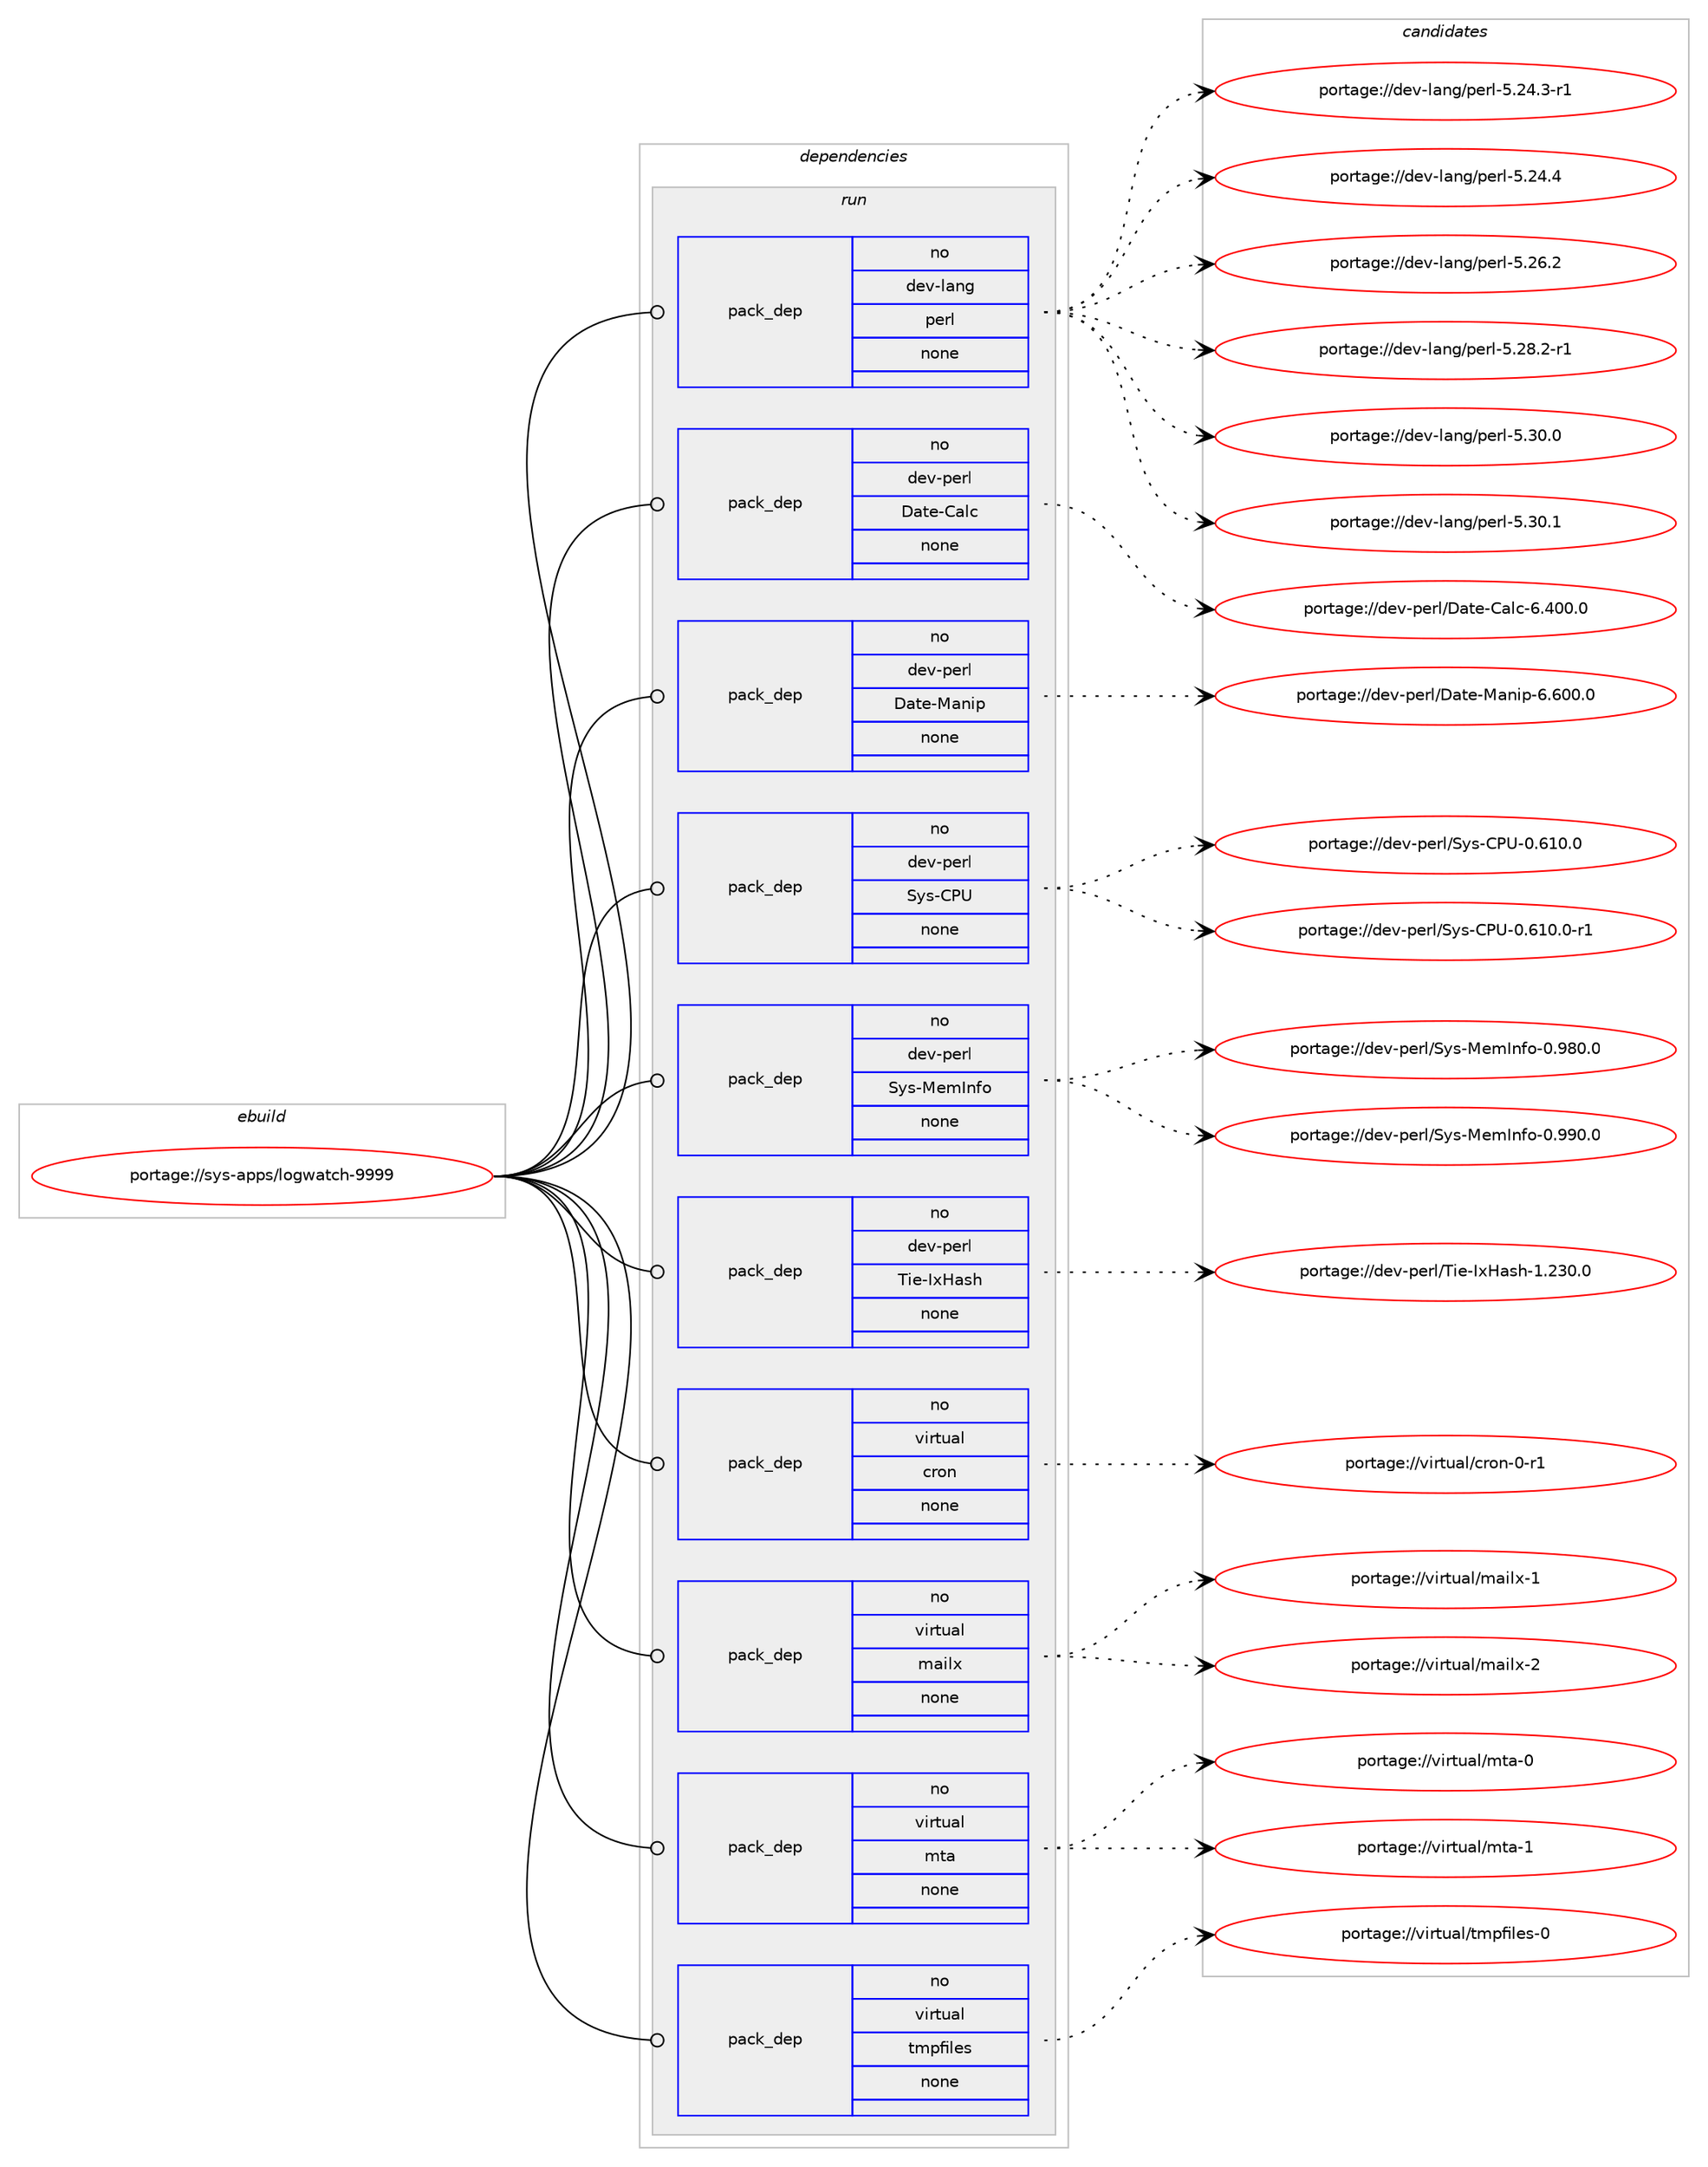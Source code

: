 digraph prolog {

# *************
# Graph options
# *************

newrank=true;
concentrate=true;
compound=true;
graph [rankdir=LR,fontname=Helvetica,fontsize=10,ranksep=1.5];#, ranksep=2.5, nodesep=0.2];
edge  [arrowhead=vee];
node  [fontname=Helvetica,fontsize=10];

# **********
# The ebuild
# **********

subgraph cluster_leftcol {
color=gray;
rank=same;
label=<<i>ebuild</i>>;
id [label="portage://sys-apps/logwatch-9999", color=red, width=4, href="../sys-apps/logwatch-9999.svg"];
}

# ****************
# The dependencies
# ****************

subgraph cluster_midcol {
color=gray;
label=<<i>dependencies</i>>;
subgraph cluster_compile {
fillcolor="#eeeeee";
style=filled;
label=<<i>compile</i>>;
}
subgraph cluster_compileandrun {
fillcolor="#eeeeee";
style=filled;
label=<<i>compile and run</i>>;
}
subgraph cluster_run {
fillcolor="#eeeeee";
style=filled;
label=<<i>run</i>>;
subgraph pack302859 {
dependency409192 [label=<<TABLE BORDER="0" CELLBORDER="1" CELLSPACING="0" CELLPADDING="4" WIDTH="220"><TR><TD ROWSPAN="6" CELLPADDING="30">pack_dep</TD></TR><TR><TD WIDTH="110">no</TD></TR><TR><TD>dev-lang</TD></TR><TR><TD>perl</TD></TR><TR><TD>none</TD></TR><TR><TD></TD></TR></TABLE>>, shape=none, color=blue];
}
id:e -> dependency409192:w [weight=20,style="solid",arrowhead="odot"];
subgraph pack302860 {
dependency409193 [label=<<TABLE BORDER="0" CELLBORDER="1" CELLSPACING="0" CELLPADDING="4" WIDTH="220"><TR><TD ROWSPAN="6" CELLPADDING="30">pack_dep</TD></TR><TR><TD WIDTH="110">no</TD></TR><TR><TD>dev-perl</TD></TR><TR><TD>Date-Calc</TD></TR><TR><TD>none</TD></TR><TR><TD></TD></TR></TABLE>>, shape=none, color=blue];
}
id:e -> dependency409193:w [weight=20,style="solid",arrowhead="odot"];
subgraph pack302861 {
dependency409194 [label=<<TABLE BORDER="0" CELLBORDER="1" CELLSPACING="0" CELLPADDING="4" WIDTH="220"><TR><TD ROWSPAN="6" CELLPADDING="30">pack_dep</TD></TR><TR><TD WIDTH="110">no</TD></TR><TR><TD>dev-perl</TD></TR><TR><TD>Date-Manip</TD></TR><TR><TD>none</TD></TR><TR><TD></TD></TR></TABLE>>, shape=none, color=blue];
}
id:e -> dependency409194:w [weight=20,style="solid",arrowhead="odot"];
subgraph pack302862 {
dependency409195 [label=<<TABLE BORDER="0" CELLBORDER="1" CELLSPACING="0" CELLPADDING="4" WIDTH="220"><TR><TD ROWSPAN="6" CELLPADDING="30">pack_dep</TD></TR><TR><TD WIDTH="110">no</TD></TR><TR><TD>dev-perl</TD></TR><TR><TD>Sys-CPU</TD></TR><TR><TD>none</TD></TR><TR><TD></TD></TR></TABLE>>, shape=none, color=blue];
}
id:e -> dependency409195:w [weight=20,style="solid",arrowhead="odot"];
subgraph pack302863 {
dependency409196 [label=<<TABLE BORDER="0" CELLBORDER="1" CELLSPACING="0" CELLPADDING="4" WIDTH="220"><TR><TD ROWSPAN="6" CELLPADDING="30">pack_dep</TD></TR><TR><TD WIDTH="110">no</TD></TR><TR><TD>dev-perl</TD></TR><TR><TD>Sys-MemInfo</TD></TR><TR><TD>none</TD></TR><TR><TD></TD></TR></TABLE>>, shape=none, color=blue];
}
id:e -> dependency409196:w [weight=20,style="solid",arrowhead="odot"];
subgraph pack302864 {
dependency409197 [label=<<TABLE BORDER="0" CELLBORDER="1" CELLSPACING="0" CELLPADDING="4" WIDTH="220"><TR><TD ROWSPAN="6" CELLPADDING="30">pack_dep</TD></TR><TR><TD WIDTH="110">no</TD></TR><TR><TD>dev-perl</TD></TR><TR><TD>Tie-IxHash</TD></TR><TR><TD>none</TD></TR><TR><TD></TD></TR></TABLE>>, shape=none, color=blue];
}
id:e -> dependency409197:w [weight=20,style="solid",arrowhead="odot"];
subgraph pack302865 {
dependency409198 [label=<<TABLE BORDER="0" CELLBORDER="1" CELLSPACING="0" CELLPADDING="4" WIDTH="220"><TR><TD ROWSPAN="6" CELLPADDING="30">pack_dep</TD></TR><TR><TD WIDTH="110">no</TD></TR><TR><TD>virtual</TD></TR><TR><TD>cron</TD></TR><TR><TD>none</TD></TR><TR><TD></TD></TR></TABLE>>, shape=none, color=blue];
}
id:e -> dependency409198:w [weight=20,style="solid",arrowhead="odot"];
subgraph pack302866 {
dependency409199 [label=<<TABLE BORDER="0" CELLBORDER="1" CELLSPACING="0" CELLPADDING="4" WIDTH="220"><TR><TD ROWSPAN="6" CELLPADDING="30">pack_dep</TD></TR><TR><TD WIDTH="110">no</TD></TR><TR><TD>virtual</TD></TR><TR><TD>mailx</TD></TR><TR><TD>none</TD></TR><TR><TD></TD></TR></TABLE>>, shape=none, color=blue];
}
id:e -> dependency409199:w [weight=20,style="solid",arrowhead="odot"];
subgraph pack302867 {
dependency409200 [label=<<TABLE BORDER="0" CELLBORDER="1" CELLSPACING="0" CELLPADDING="4" WIDTH="220"><TR><TD ROWSPAN="6" CELLPADDING="30">pack_dep</TD></TR><TR><TD WIDTH="110">no</TD></TR><TR><TD>virtual</TD></TR><TR><TD>mta</TD></TR><TR><TD>none</TD></TR><TR><TD></TD></TR></TABLE>>, shape=none, color=blue];
}
id:e -> dependency409200:w [weight=20,style="solid",arrowhead="odot"];
subgraph pack302868 {
dependency409201 [label=<<TABLE BORDER="0" CELLBORDER="1" CELLSPACING="0" CELLPADDING="4" WIDTH="220"><TR><TD ROWSPAN="6" CELLPADDING="30">pack_dep</TD></TR><TR><TD WIDTH="110">no</TD></TR><TR><TD>virtual</TD></TR><TR><TD>tmpfiles</TD></TR><TR><TD>none</TD></TR><TR><TD></TD></TR></TABLE>>, shape=none, color=blue];
}
id:e -> dependency409201:w [weight=20,style="solid",arrowhead="odot"];
}
}

# **************
# The candidates
# **************

subgraph cluster_choices {
rank=same;
color=gray;
label=<<i>candidates</i>>;

subgraph choice302859 {
color=black;
nodesep=1;
choiceportage100101118451089711010347112101114108455346505246514511449 [label="portage://dev-lang/perl-5.24.3-r1", color=red, width=4,href="../dev-lang/perl-5.24.3-r1.svg"];
choiceportage10010111845108971101034711210111410845534650524652 [label="portage://dev-lang/perl-5.24.4", color=red, width=4,href="../dev-lang/perl-5.24.4.svg"];
choiceportage10010111845108971101034711210111410845534650544650 [label="portage://dev-lang/perl-5.26.2", color=red, width=4,href="../dev-lang/perl-5.26.2.svg"];
choiceportage100101118451089711010347112101114108455346505646504511449 [label="portage://dev-lang/perl-5.28.2-r1", color=red, width=4,href="../dev-lang/perl-5.28.2-r1.svg"];
choiceportage10010111845108971101034711210111410845534651484648 [label="portage://dev-lang/perl-5.30.0", color=red, width=4,href="../dev-lang/perl-5.30.0.svg"];
choiceportage10010111845108971101034711210111410845534651484649 [label="portage://dev-lang/perl-5.30.1", color=red, width=4,href="../dev-lang/perl-5.30.1.svg"];
dependency409192:e -> choiceportage100101118451089711010347112101114108455346505246514511449:w [style=dotted,weight="100"];
dependency409192:e -> choiceportage10010111845108971101034711210111410845534650524652:w [style=dotted,weight="100"];
dependency409192:e -> choiceportage10010111845108971101034711210111410845534650544650:w [style=dotted,weight="100"];
dependency409192:e -> choiceportage100101118451089711010347112101114108455346505646504511449:w [style=dotted,weight="100"];
dependency409192:e -> choiceportage10010111845108971101034711210111410845534651484648:w [style=dotted,weight="100"];
dependency409192:e -> choiceportage10010111845108971101034711210111410845534651484649:w [style=dotted,weight="100"];
}
subgraph choice302860 {
color=black;
nodesep=1;
choiceportage10010111845112101114108476897116101456797108994554465248484648 [label="portage://dev-perl/Date-Calc-6.400.0", color=red, width=4,href="../dev-perl/Date-Calc-6.400.0.svg"];
dependency409193:e -> choiceportage10010111845112101114108476897116101456797108994554465248484648:w [style=dotted,weight="100"];
}
subgraph choice302861 {
color=black;
nodesep=1;
choiceportage100101118451121011141084768971161014577971101051124554465448484648 [label="portage://dev-perl/Date-Manip-6.600.0", color=red, width=4,href="../dev-perl/Date-Manip-6.600.0.svg"];
dependency409194:e -> choiceportage100101118451121011141084768971161014577971101051124554465448484648:w [style=dotted,weight="100"];
}
subgraph choice302862 {
color=black;
nodesep=1;
choiceportage100101118451121011141084783121115456780854548465449484648 [label="portage://dev-perl/Sys-CPU-0.610.0", color=red, width=4,href="../dev-perl/Sys-CPU-0.610.0.svg"];
choiceportage1001011184511210111410847831211154567808545484654494846484511449 [label="portage://dev-perl/Sys-CPU-0.610.0-r1", color=red, width=4,href="../dev-perl/Sys-CPU-0.610.0-r1.svg"];
dependency409195:e -> choiceportage100101118451121011141084783121115456780854548465449484648:w [style=dotted,weight="100"];
dependency409195:e -> choiceportage1001011184511210111410847831211154567808545484654494846484511449:w [style=dotted,weight="100"];
}
subgraph choice302863 {
color=black;
nodesep=1;
choiceportage1001011184511210111410847831211154577101109731101021114548465756484648 [label="portage://dev-perl/Sys-MemInfo-0.980.0", color=red, width=4,href="../dev-perl/Sys-MemInfo-0.980.0.svg"];
choiceportage1001011184511210111410847831211154577101109731101021114548465757484648 [label="portage://dev-perl/Sys-MemInfo-0.990.0", color=red, width=4,href="../dev-perl/Sys-MemInfo-0.990.0.svg"];
dependency409196:e -> choiceportage1001011184511210111410847831211154577101109731101021114548465756484648:w [style=dotted,weight="100"];
dependency409196:e -> choiceportage1001011184511210111410847831211154577101109731101021114548465757484648:w [style=dotted,weight="100"];
}
subgraph choice302864 {
color=black;
nodesep=1;
choiceportage100101118451121011141084784105101457312072971151044549465051484648 [label="portage://dev-perl/Tie-IxHash-1.230.0", color=red, width=4,href="../dev-perl/Tie-IxHash-1.230.0.svg"];
dependency409197:e -> choiceportage100101118451121011141084784105101457312072971151044549465051484648:w [style=dotted,weight="100"];
}
subgraph choice302865 {
color=black;
nodesep=1;
choiceportage11810511411611797108479911411111045484511449 [label="portage://virtual/cron-0-r1", color=red, width=4,href="../virtual/cron-0-r1.svg"];
dependency409198:e -> choiceportage11810511411611797108479911411111045484511449:w [style=dotted,weight="100"];
}
subgraph choice302866 {
color=black;
nodesep=1;
choiceportage1181051141161179710847109971051081204549 [label="portage://virtual/mailx-1", color=red, width=4,href="../virtual/mailx-1.svg"];
choiceportage1181051141161179710847109971051081204550 [label="portage://virtual/mailx-2", color=red, width=4,href="../virtual/mailx-2.svg"];
dependency409199:e -> choiceportage1181051141161179710847109971051081204549:w [style=dotted,weight="100"];
dependency409199:e -> choiceportage1181051141161179710847109971051081204550:w [style=dotted,weight="100"];
}
subgraph choice302867 {
color=black;
nodesep=1;
choiceportage1181051141161179710847109116974548 [label="portage://virtual/mta-0", color=red, width=4,href="../virtual/mta-0.svg"];
choiceportage1181051141161179710847109116974549 [label="portage://virtual/mta-1", color=red, width=4,href="../virtual/mta-1.svg"];
dependency409200:e -> choiceportage1181051141161179710847109116974548:w [style=dotted,weight="100"];
dependency409200:e -> choiceportage1181051141161179710847109116974549:w [style=dotted,weight="100"];
}
subgraph choice302868 {
color=black;
nodesep=1;
choiceportage11810511411611797108471161091121021051081011154548 [label="portage://virtual/tmpfiles-0", color=red, width=4,href="../virtual/tmpfiles-0.svg"];
dependency409201:e -> choiceportage11810511411611797108471161091121021051081011154548:w [style=dotted,weight="100"];
}
}

}
